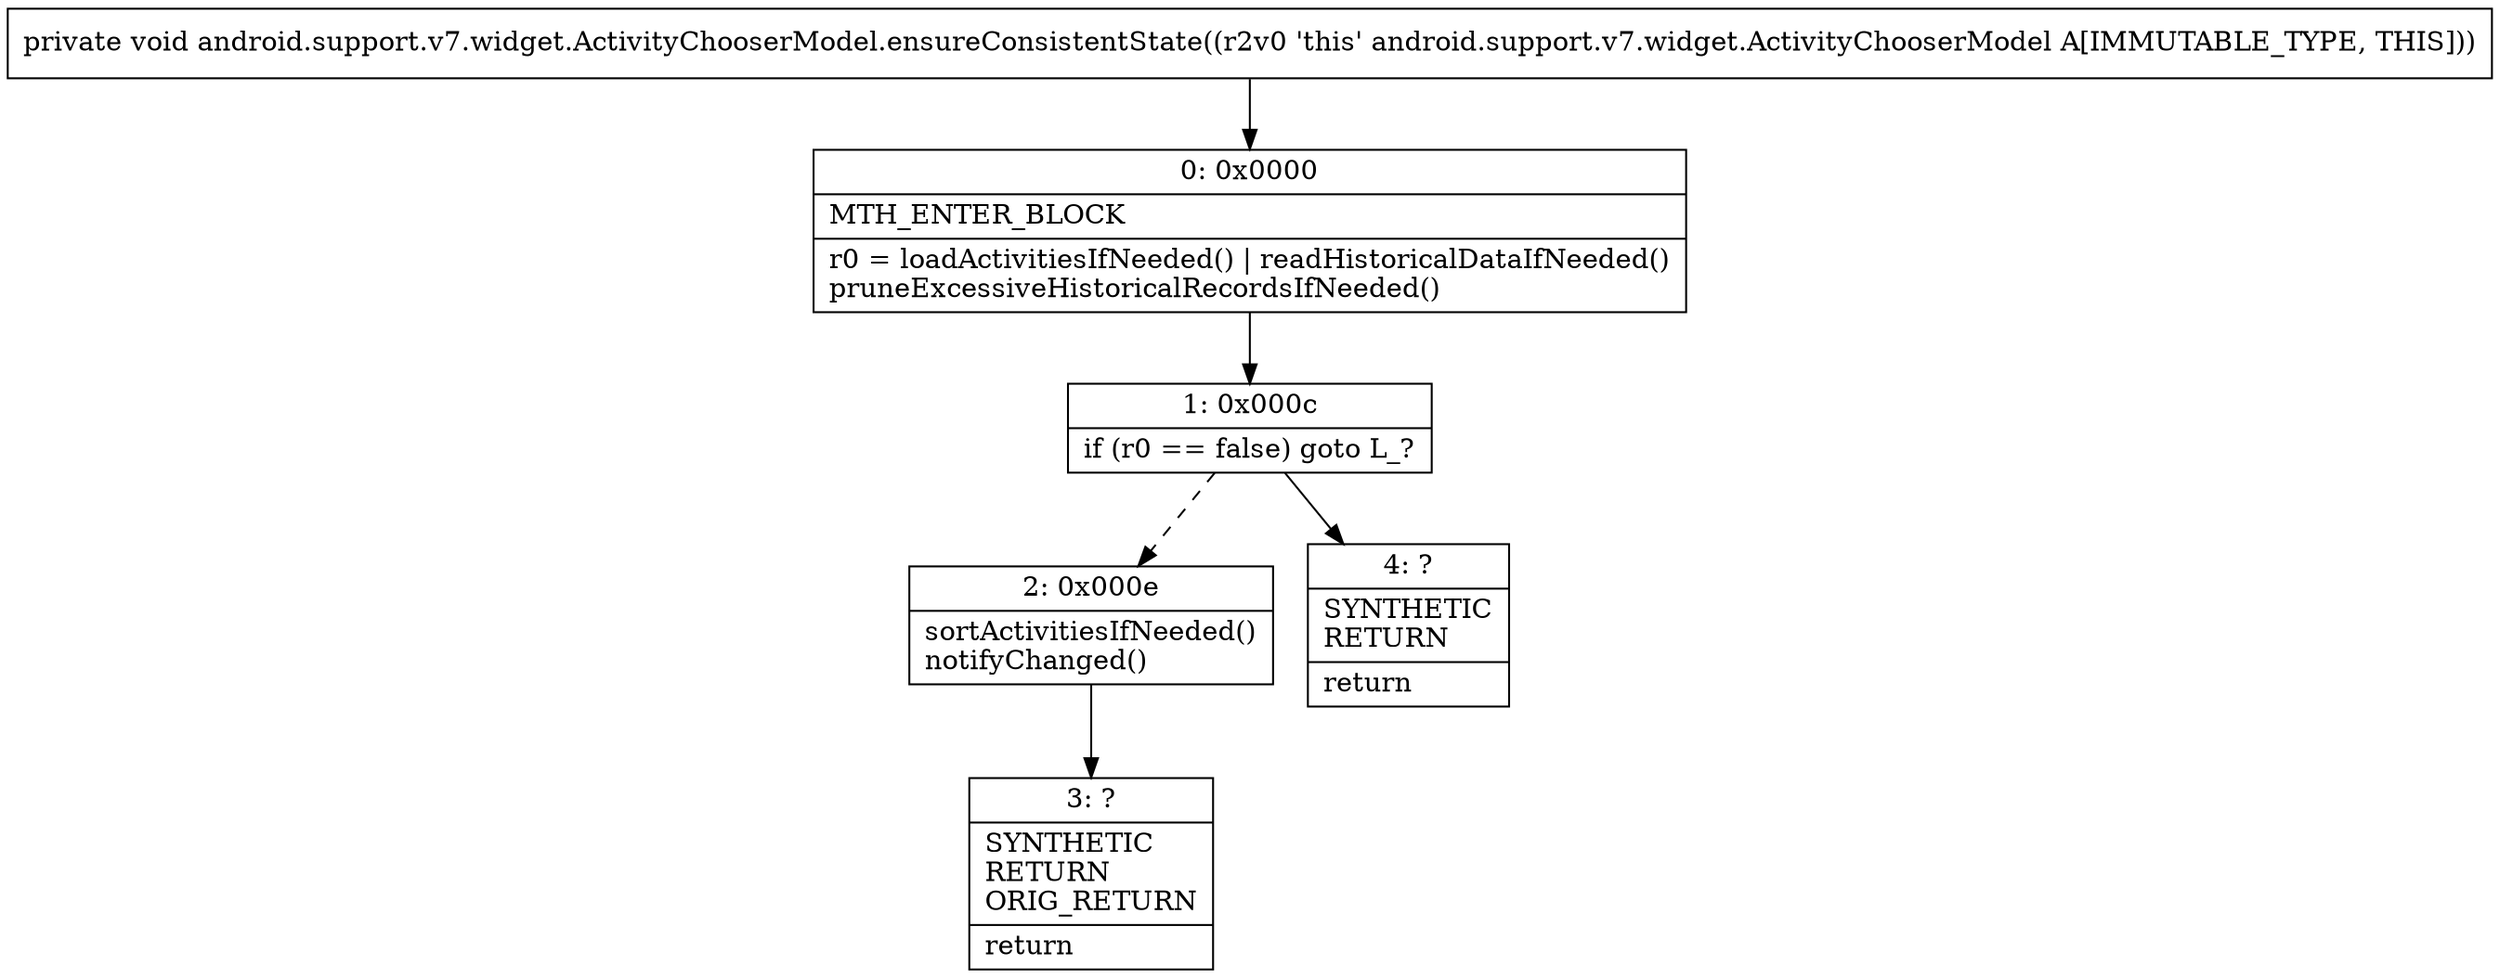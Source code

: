 digraph "CFG forandroid.support.v7.widget.ActivityChooserModel.ensureConsistentState()V" {
Node_0 [shape=record,label="{0\:\ 0x0000|MTH_ENTER_BLOCK\l|r0 = loadActivitiesIfNeeded() \| readHistoricalDataIfNeeded()\lpruneExcessiveHistoricalRecordsIfNeeded()\l}"];
Node_1 [shape=record,label="{1\:\ 0x000c|if (r0 == false) goto L_?\l}"];
Node_2 [shape=record,label="{2\:\ 0x000e|sortActivitiesIfNeeded()\lnotifyChanged()\l}"];
Node_3 [shape=record,label="{3\:\ ?|SYNTHETIC\lRETURN\lORIG_RETURN\l|return\l}"];
Node_4 [shape=record,label="{4\:\ ?|SYNTHETIC\lRETURN\l|return\l}"];
MethodNode[shape=record,label="{private void android.support.v7.widget.ActivityChooserModel.ensureConsistentState((r2v0 'this' android.support.v7.widget.ActivityChooserModel A[IMMUTABLE_TYPE, THIS])) }"];
MethodNode -> Node_0;
Node_0 -> Node_1;
Node_1 -> Node_2[style=dashed];
Node_1 -> Node_4;
Node_2 -> Node_3;
}

